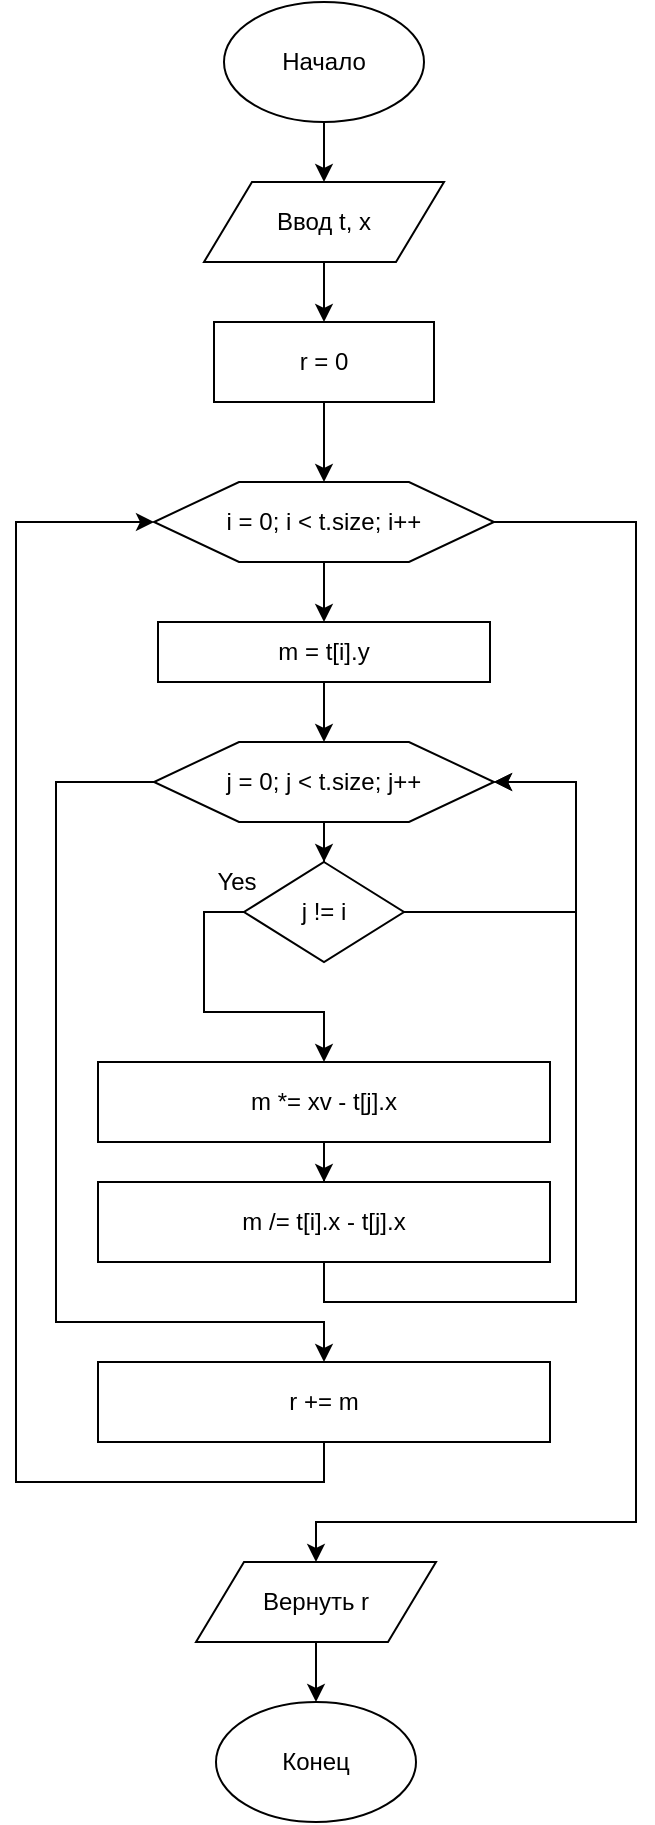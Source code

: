 <mxfile version="13.1.1" type="device"><diagram id="d_lTlFp2C_xd-55T6rEk" name="Page-1"><mxGraphModel dx="677" dy="378" grid="1" gridSize="10" guides="1" tooltips="1" connect="1" arrows="1" fold="1" page="1" pageScale="1" pageWidth="827" pageHeight="1169" math="0" shadow="0"><root><mxCell id="0"/><mxCell id="1" parent="0"/><mxCell id="-W0G-uFl01WX-UeM-XA8-3" style="edgeStyle=orthogonalEdgeStyle;rounded=0;orthogonalLoop=1;jettySize=auto;html=1;exitX=0.5;exitY=1;exitDx=0;exitDy=0;" parent="1" source="-W0G-uFl01WX-UeM-XA8-1" target="-W0G-uFl01WX-UeM-XA8-2" edge="1"><mxGeometry relative="1" as="geometry"/></mxCell><mxCell id="-W0G-uFl01WX-UeM-XA8-1" value="Начало" style="ellipse;whiteSpace=wrap;html=1;" parent="1" vertex="1"><mxGeometry x="364" y="70" width="100" height="60" as="geometry"/></mxCell><mxCell id="-W0G-uFl01WX-UeM-XA8-5" style="edgeStyle=orthogonalEdgeStyle;rounded=0;orthogonalLoop=1;jettySize=auto;html=1;exitX=0.5;exitY=1;exitDx=0;exitDy=0;" parent="1" source="-W0G-uFl01WX-UeM-XA8-2" target="-W0G-uFl01WX-UeM-XA8-4" edge="1"><mxGeometry relative="1" as="geometry"/></mxCell><mxCell id="-W0G-uFl01WX-UeM-XA8-2" value="Ввод t, x" style="shape=parallelogram;perimeter=parallelogramPerimeter;whiteSpace=wrap;html=1;" parent="1" vertex="1"><mxGeometry x="354" y="160" width="120" height="40" as="geometry"/></mxCell><mxCell id="-W0G-uFl01WX-UeM-XA8-9" style="edgeStyle=orthogonalEdgeStyle;rounded=0;orthogonalLoop=1;jettySize=auto;html=1;exitX=0.5;exitY=1;exitDx=0;exitDy=0;" parent="1" source="-W0G-uFl01WX-UeM-XA8-4" target="-W0G-uFl01WX-UeM-XA8-7" edge="1"><mxGeometry relative="1" as="geometry"/></mxCell><mxCell id="-W0G-uFl01WX-UeM-XA8-4" value="r = 0" style="rounded=0;whiteSpace=wrap;html=1;" parent="1" vertex="1"><mxGeometry x="359" y="230" width="110" height="40" as="geometry"/></mxCell><mxCell id="-W0G-uFl01WX-UeM-XA8-12" style="edgeStyle=orthogonalEdgeStyle;rounded=0;orthogonalLoop=1;jettySize=auto;html=1;exitX=0.5;exitY=1;exitDx=0;exitDy=0;" parent="1" source="-W0G-uFl01WX-UeM-XA8-7" target="-W0G-uFl01WX-UeM-XA8-11" edge="1"><mxGeometry relative="1" as="geometry"/></mxCell><mxCell id="-W0G-uFl01WX-UeM-XA8-33" style="edgeStyle=orthogonalEdgeStyle;rounded=0;orthogonalLoop=1;jettySize=auto;html=1;exitX=1;exitY=0.5;exitDx=0;exitDy=0;" parent="1" source="-W0G-uFl01WX-UeM-XA8-7" target="-W0G-uFl01WX-UeM-XA8-32" edge="1"><mxGeometry relative="1" as="geometry"><Array as="points"><mxPoint x="570" y="330"/><mxPoint x="570" y="830"/><mxPoint x="410" y="830"/></Array></mxGeometry></mxCell><mxCell id="-W0G-uFl01WX-UeM-XA8-7" value="i = 0; i &amp;lt; t.size; i++" style="shape=hexagon;perimeter=hexagonPerimeter2;whiteSpace=wrap;html=1;" parent="1" vertex="1"><mxGeometry x="329" y="310" width="170" height="40" as="geometry"/></mxCell><mxCell id="-W0G-uFl01WX-UeM-XA8-14" style="edgeStyle=orthogonalEdgeStyle;rounded=0;orthogonalLoop=1;jettySize=auto;html=1;exitX=0.5;exitY=1;exitDx=0;exitDy=0;" parent="1" source="-W0G-uFl01WX-UeM-XA8-11" target="-W0G-uFl01WX-UeM-XA8-13" edge="1"><mxGeometry relative="1" as="geometry"/></mxCell><mxCell id="-W0G-uFl01WX-UeM-XA8-11" value="m = t[i].y" style="rounded=0;whiteSpace=wrap;html=1;" parent="1" vertex="1"><mxGeometry x="331" y="380" width="166" height="30" as="geometry"/></mxCell><mxCell id="-W0G-uFl01WX-UeM-XA8-25" style="edgeStyle=orthogonalEdgeStyle;rounded=0;orthogonalLoop=1;jettySize=auto;html=1;exitX=0.5;exitY=1;exitDx=0;exitDy=0;" parent="1" source="-W0G-uFl01WX-UeM-XA8-13" target="-W0G-uFl01WX-UeM-XA8-15" edge="1"><mxGeometry relative="1" as="geometry"/></mxCell><mxCell id="-W0G-uFl01WX-UeM-XA8-30" style="edgeStyle=orthogonalEdgeStyle;rounded=0;orthogonalLoop=1;jettySize=auto;html=1;exitX=0;exitY=0.5;exitDx=0;exitDy=0;" parent="1" source="-W0G-uFl01WX-UeM-XA8-13" target="-W0G-uFl01WX-UeM-XA8-29" edge="1"><mxGeometry relative="1" as="geometry"><Array as="points"><mxPoint x="280" y="460"/><mxPoint x="280" y="730"/><mxPoint x="414" y="730"/></Array></mxGeometry></mxCell><mxCell id="-W0G-uFl01WX-UeM-XA8-13" value="j = 0; j &amp;lt; t.size; j++" style="shape=hexagon;perimeter=hexagonPerimeter2;whiteSpace=wrap;html=1;" parent="1" vertex="1"><mxGeometry x="329" y="440" width="170" height="40" as="geometry"/></mxCell><mxCell id="-W0G-uFl01WX-UeM-XA8-21" style="edgeStyle=orthogonalEdgeStyle;rounded=0;orthogonalLoop=1;jettySize=auto;html=1;exitX=0;exitY=0.5;exitDx=0;exitDy=0;" parent="1" source="-W0G-uFl01WX-UeM-XA8-15" target="-W0G-uFl01WX-UeM-XA8-19" edge="1"><mxGeometry relative="1" as="geometry"/></mxCell><mxCell id="-W0G-uFl01WX-UeM-XA8-27" style="edgeStyle=orthogonalEdgeStyle;rounded=0;orthogonalLoop=1;jettySize=auto;html=1;exitX=1;exitY=0.5;exitDx=0;exitDy=0;entryX=1;entryY=0.5;entryDx=0;entryDy=0;" parent="1" source="-W0G-uFl01WX-UeM-XA8-15" target="-W0G-uFl01WX-UeM-XA8-13" edge="1"><mxGeometry relative="1" as="geometry"><Array as="points"><mxPoint x="540" y="525"/><mxPoint x="540" y="460"/></Array></mxGeometry></mxCell><mxCell id="-W0G-uFl01WX-UeM-XA8-15" value="j != i" style="rhombus;whiteSpace=wrap;html=1;" parent="1" vertex="1"><mxGeometry x="374" y="500" width="80" height="50" as="geometry"/></mxCell><mxCell id="-W0G-uFl01WX-UeM-XA8-17" value="Yes" style="text;html=1;align=center;verticalAlign=middle;resizable=0;points=[];autosize=1;" parent="1" vertex="1"><mxGeometry x="350" y="500" width="40" height="20" as="geometry"/></mxCell><mxCell id="-W0G-uFl01WX-UeM-XA8-23" style="edgeStyle=orthogonalEdgeStyle;rounded=0;orthogonalLoop=1;jettySize=auto;html=1;exitX=0.5;exitY=1;exitDx=0;exitDy=0;" parent="1" source="-W0G-uFl01WX-UeM-XA8-19" target="-W0G-uFl01WX-UeM-XA8-22" edge="1"><mxGeometry relative="1" as="geometry"/></mxCell><mxCell id="-W0G-uFl01WX-UeM-XA8-19" value="m *= xv - t[j].x" style="rounded=0;whiteSpace=wrap;html=1;" parent="1" vertex="1"><mxGeometry x="301" y="600" width="226" height="40" as="geometry"/></mxCell><mxCell id="-W0G-uFl01WX-UeM-XA8-26" style="edgeStyle=orthogonalEdgeStyle;rounded=0;orthogonalLoop=1;jettySize=auto;html=1;exitX=0.5;exitY=1;exitDx=0;exitDy=0;entryX=1;entryY=0.5;entryDx=0;entryDy=0;" parent="1" source="-W0G-uFl01WX-UeM-XA8-22" target="-W0G-uFl01WX-UeM-XA8-13" edge="1"><mxGeometry relative="1" as="geometry"><Array as="points"><mxPoint x="414" y="720"/><mxPoint x="540" y="720"/><mxPoint x="540" y="460"/></Array></mxGeometry></mxCell><mxCell id="-W0G-uFl01WX-UeM-XA8-22" value="m /= t[i].x - t[j].x" style="rounded=0;whiteSpace=wrap;html=1;" parent="1" vertex="1"><mxGeometry x="301" y="660" width="226" height="40" as="geometry"/></mxCell><mxCell id="-W0G-uFl01WX-UeM-XA8-31" style="edgeStyle=orthogonalEdgeStyle;rounded=0;orthogonalLoop=1;jettySize=auto;html=1;exitX=0.5;exitY=1;exitDx=0;exitDy=0;entryX=0;entryY=0.5;entryDx=0;entryDy=0;" parent="1" source="-W0G-uFl01WX-UeM-XA8-29" target="-W0G-uFl01WX-UeM-XA8-7" edge="1"><mxGeometry relative="1" as="geometry"><Array as="points"><mxPoint x="414" y="810"/><mxPoint x="260" y="810"/><mxPoint x="260" y="330"/></Array></mxGeometry></mxCell><mxCell id="-W0G-uFl01WX-UeM-XA8-29" value="r += m" style="rounded=0;whiteSpace=wrap;html=1;" parent="1" vertex="1"><mxGeometry x="301" y="750" width="226" height="40" as="geometry"/></mxCell><mxCell id="Pq3BYIVdLkyf-SdhKCQg-2" style="edgeStyle=orthogonalEdgeStyle;rounded=0;orthogonalLoop=1;jettySize=auto;html=1;exitX=0.5;exitY=1;exitDx=0;exitDy=0;" edge="1" parent="1" source="-W0G-uFl01WX-UeM-XA8-32" target="Pq3BYIVdLkyf-SdhKCQg-1"><mxGeometry relative="1" as="geometry"/></mxCell><mxCell id="-W0G-uFl01WX-UeM-XA8-32" value="Вернуть r" style="shape=parallelogram;perimeter=parallelogramPerimeter;whiteSpace=wrap;html=1;" parent="1" vertex="1"><mxGeometry x="350" y="850" width="120" height="40" as="geometry"/></mxCell><mxCell id="Pq3BYIVdLkyf-SdhKCQg-1" value="Конец" style="ellipse;whiteSpace=wrap;html=1;" vertex="1" parent="1"><mxGeometry x="360" y="920" width="100" height="60" as="geometry"/></mxCell></root></mxGraphModel></diagram></mxfile>